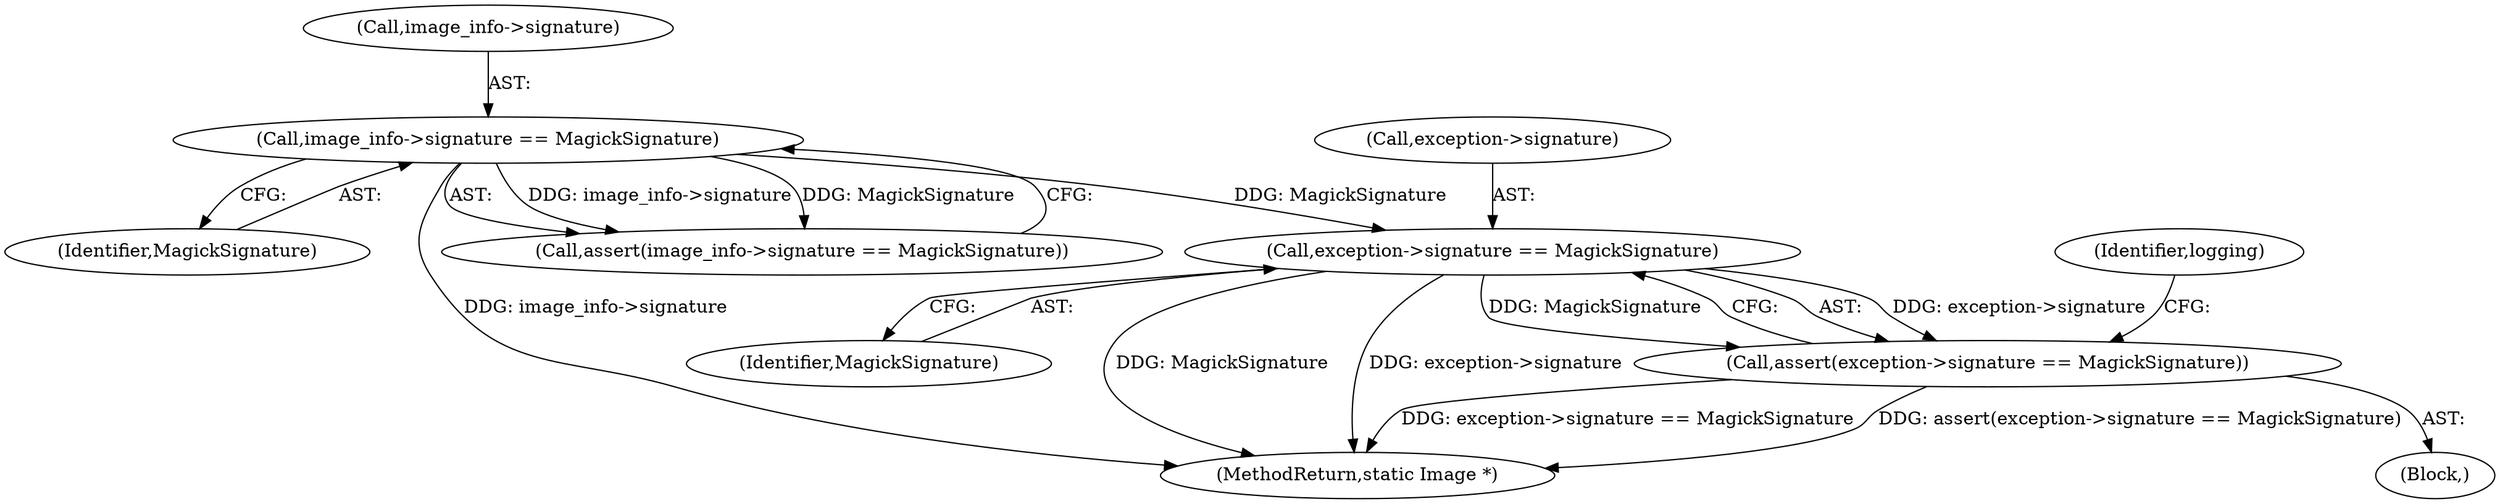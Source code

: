 digraph "0_ImageMagick_aa84944b405acebbeefe871d0f64969b9e9f31ac_0@pointer" {
"1000149" [label="(Call,exception->signature == MagickSignature)"];
"1000122" [label="(Call,image_info->signature == MagickSignature)"];
"1000148" [label="(Call,assert(exception->signature == MagickSignature))"];
"1000108" [label="(Block,)"];
"1000153" [label="(Identifier,MagickSignature)"];
"1000155" [label="(Identifier,logging)"];
"1000126" [label="(Identifier,MagickSignature)"];
"1000150" [label="(Call,exception->signature)"];
"1000535" [label="(MethodReturn,static Image *)"];
"1000122" [label="(Call,image_info->signature == MagickSignature)"];
"1000121" [label="(Call,assert(image_info->signature == MagickSignature))"];
"1000148" [label="(Call,assert(exception->signature == MagickSignature))"];
"1000149" [label="(Call,exception->signature == MagickSignature)"];
"1000123" [label="(Call,image_info->signature)"];
"1000149" -> "1000148"  [label="AST: "];
"1000149" -> "1000153"  [label="CFG: "];
"1000150" -> "1000149"  [label="AST: "];
"1000153" -> "1000149"  [label="AST: "];
"1000148" -> "1000149"  [label="CFG: "];
"1000149" -> "1000535"  [label="DDG: MagickSignature"];
"1000149" -> "1000535"  [label="DDG: exception->signature"];
"1000149" -> "1000148"  [label="DDG: exception->signature"];
"1000149" -> "1000148"  [label="DDG: MagickSignature"];
"1000122" -> "1000149"  [label="DDG: MagickSignature"];
"1000122" -> "1000121"  [label="AST: "];
"1000122" -> "1000126"  [label="CFG: "];
"1000123" -> "1000122"  [label="AST: "];
"1000126" -> "1000122"  [label="AST: "];
"1000121" -> "1000122"  [label="CFG: "];
"1000122" -> "1000535"  [label="DDG: image_info->signature"];
"1000122" -> "1000121"  [label="DDG: image_info->signature"];
"1000122" -> "1000121"  [label="DDG: MagickSignature"];
"1000148" -> "1000108"  [label="AST: "];
"1000155" -> "1000148"  [label="CFG: "];
"1000148" -> "1000535"  [label="DDG: exception->signature == MagickSignature"];
"1000148" -> "1000535"  [label="DDG: assert(exception->signature == MagickSignature)"];
}
